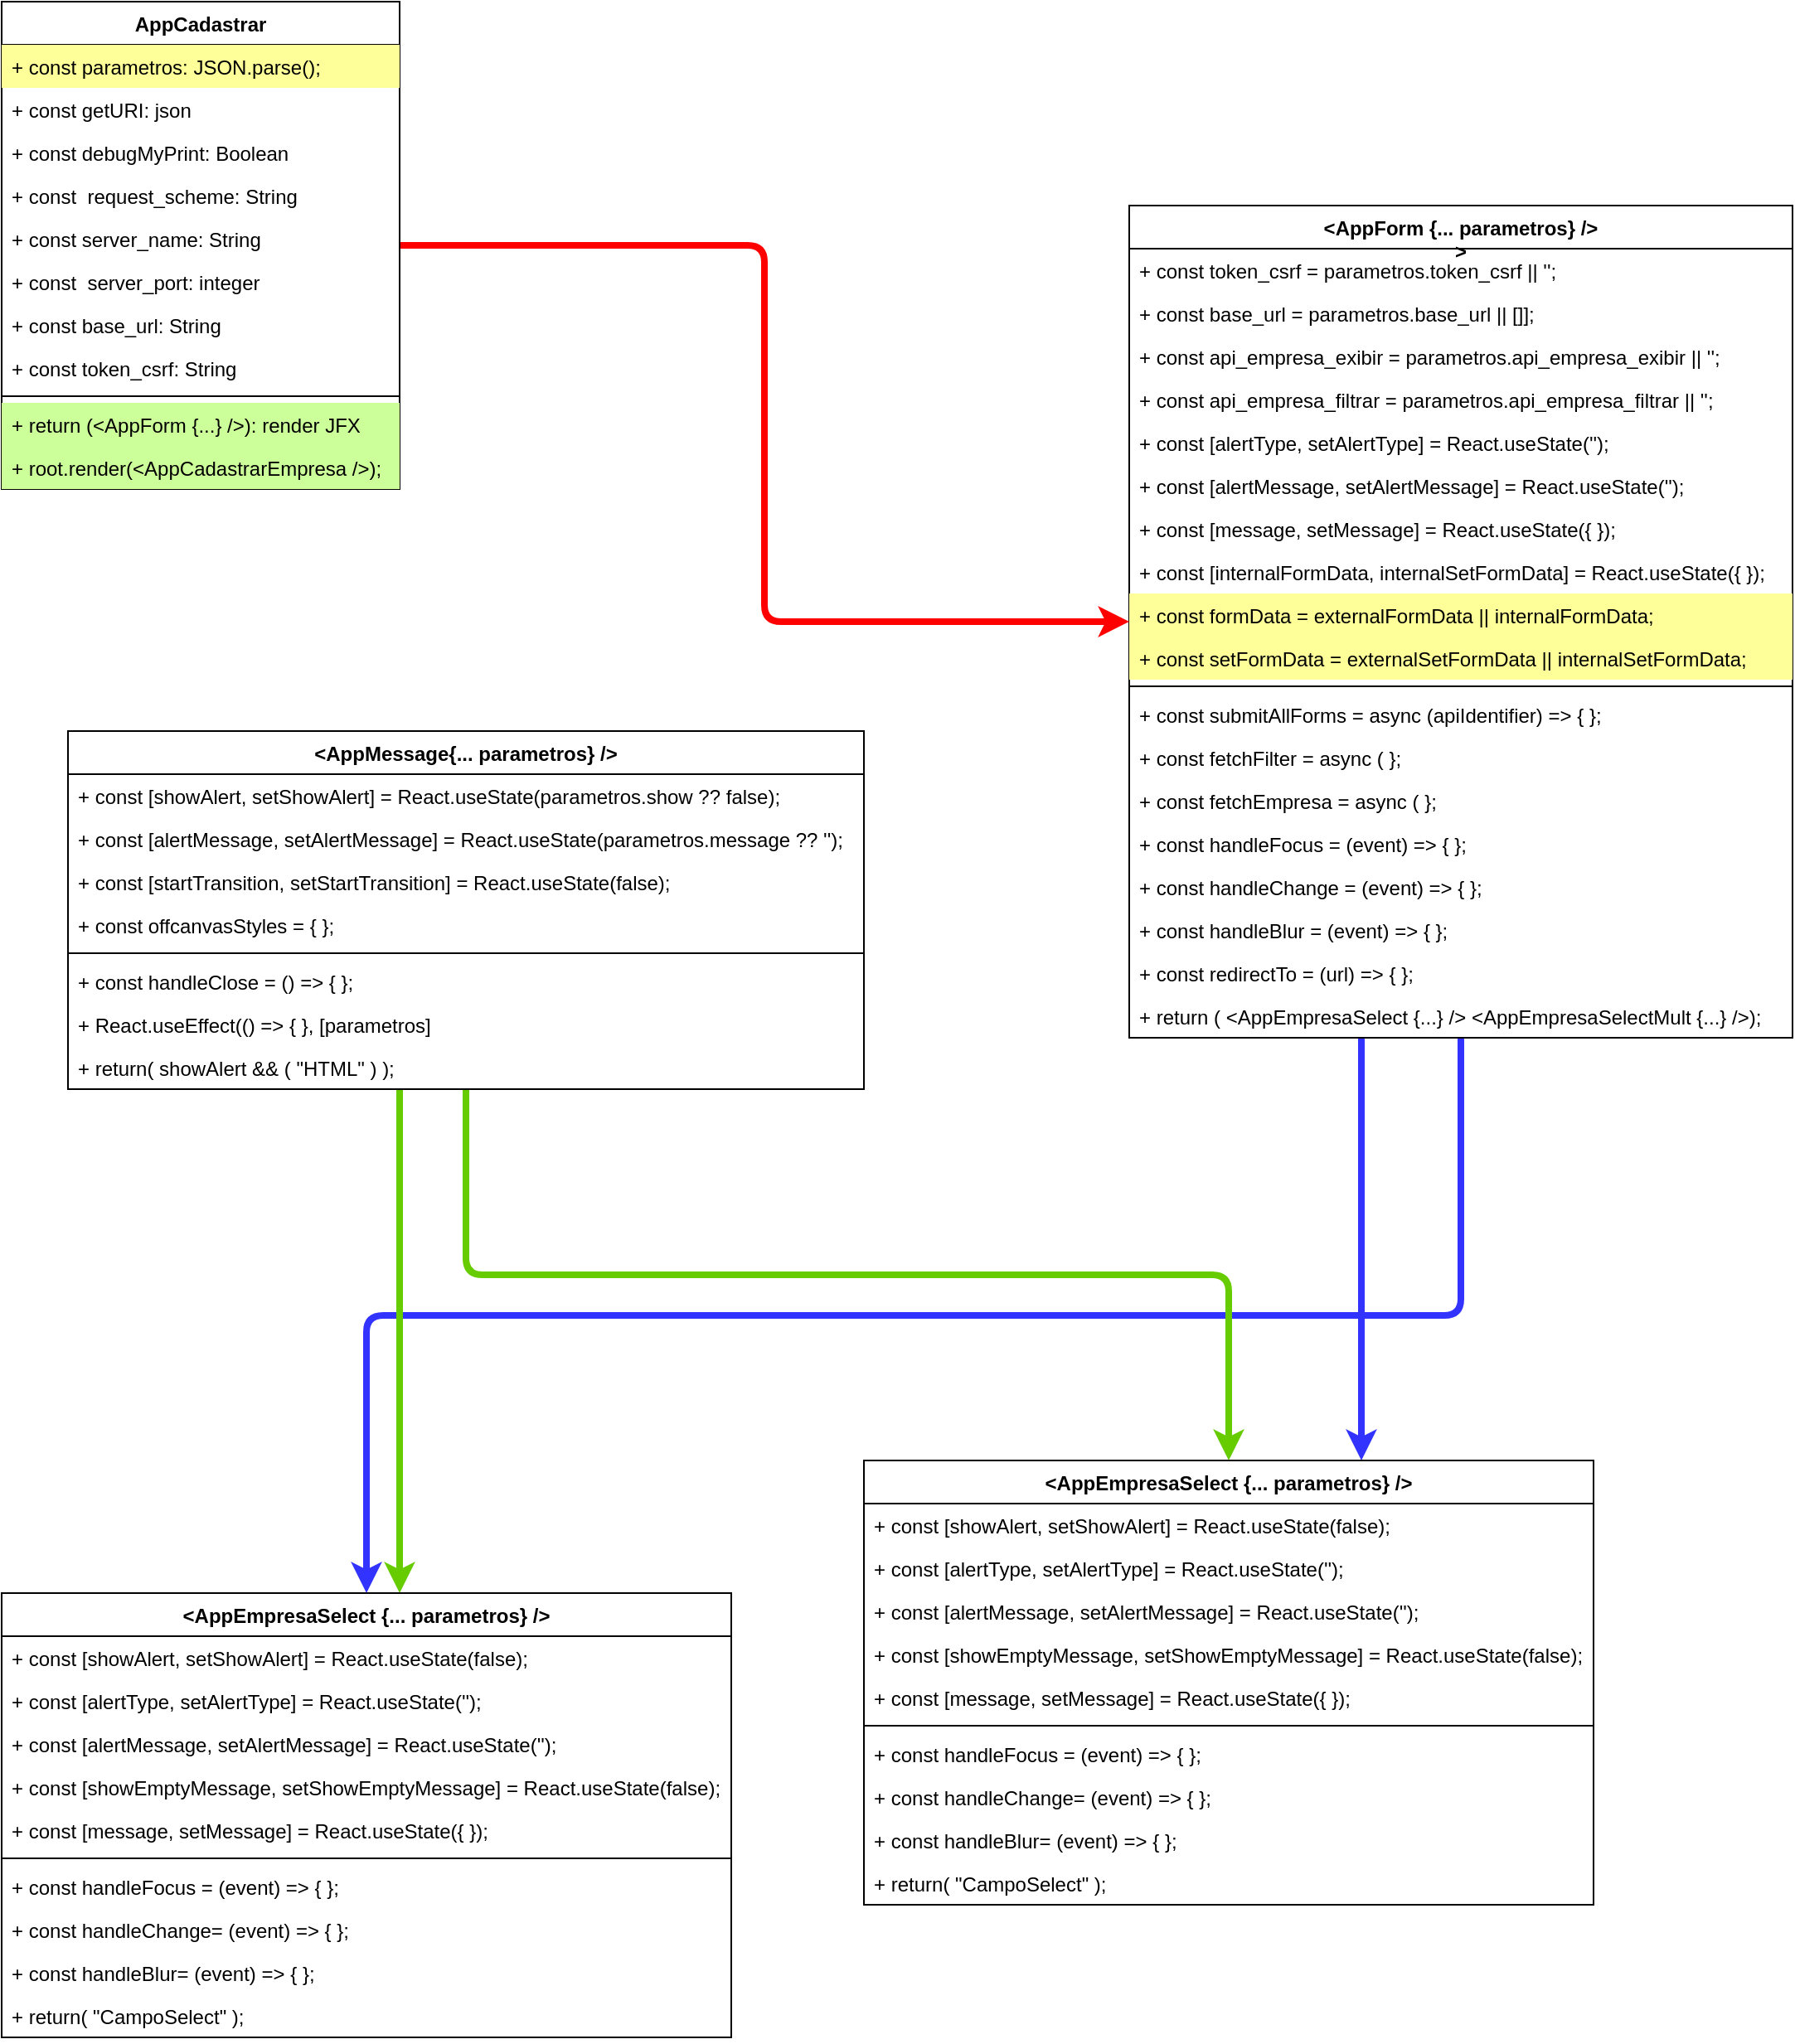 <mxfile>
    <diagram id="RRRTEX8sp4v0L56JPBFA" name="Page-1">
        <mxGraphModel dx="1431" dy="804" grid="1" gridSize="10" guides="1" tooltips="1" connect="1" arrows="1" fold="1" page="1" pageScale="1" pageWidth="1169" pageHeight="827" background="#FFFFFF" math="0" shadow="0">
            <root>
                <mxCell id="0"/>
                <mxCell id="1" parent="0"/>
                <mxCell id="76" style="edgeStyle=elbowEdgeStyle;html=1;fontFamily=Helvetica;fontSize=12;fontColor=default;startSize=26;strokeColor=#3333FF;strokeWidth=4;" edge="1" parent="1" source="6" target="39">
                    <mxGeometry relative="1" as="geometry"/>
                </mxCell>
                <mxCell id="77" style="edgeStyle=elbowEdgeStyle;html=1;fontFamily=Helvetica;fontSize=12;fontColor=default;startSize=26;elbow=vertical;strokeColor=#3333FF;strokeWidth=4;" edge="1" parent="1" source="6" target="63">
                    <mxGeometry relative="1" as="geometry"/>
                </mxCell>
                <mxCell id="6" value="&lt;AppForm {... parametros} /&gt;&#10;&gt;" style="swimlane;fontStyle=1;align=center;verticalAlign=top;childLayout=stackLayout;horizontal=1;startSize=26;horizontalStack=0;resizeParent=1;resizeParentMax=0;resizeLast=0;collapsible=1;marginBottom=0;swimlaneFillColor=#FFFFFF;" vertex="1" parent="1">
                    <mxGeometry x="720" y="163" width="400" height="502" as="geometry"/>
                </mxCell>
                <mxCell id="7" value="+ const token_csrf = parametros.token_csrf || '';" style="text;strokeColor=none;fillColor=none;align=left;verticalAlign=top;spacingLeft=4;spacingRight=4;overflow=hidden;rotatable=0;points=[[0,0.5],[1,0.5]];portConstraint=eastwest;" vertex="1" parent="6">
                    <mxGeometry y="26" width="400" height="26" as="geometry"/>
                </mxCell>
                <mxCell id="18" value="+ const base_url = parametros.base_url || []];" style="text;strokeColor=none;fillColor=none;align=left;verticalAlign=top;spacingLeft=4;spacingRight=4;overflow=hidden;rotatable=0;points=[[0,0.5],[1,0.5]];portConstraint=eastwest;" vertex="1" parent="6">
                    <mxGeometry y="52" width="400" height="26" as="geometry"/>
                </mxCell>
                <mxCell id="17" value="+ const api_empresa_exibir = parametros.api_empresa_exibir || '';" style="text;strokeColor=none;fillColor=none;align=left;verticalAlign=top;spacingLeft=4;spacingRight=4;overflow=hidden;rotatable=0;points=[[0,0.5],[1,0.5]];portConstraint=eastwest;" vertex="1" parent="6">
                    <mxGeometry y="78" width="400" height="26" as="geometry"/>
                </mxCell>
                <mxCell id="24" value="+ const api_empresa_filtrar = parametros.api_empresa_filtrar || '';&#10;" style="text;strokeColor=none;fillColor=none;align=left;verticalAlign=top;spacingLeft=4;spacingRight=4;overflow=hidden;rotatable=0;points=[[0,0.5],[1,0.5]];portConstraint=eastwest;" vertex="1" parent="6">
                    <mxGeometry y="104" width="400" height="26" as="geometry"/>
                </mxCell>
                <mxCell id="23" value="+ const [alertType, setAlertType] = React.useState('');" style="text;strokeColor=none;fillColor=none;align=left;verticalAlign=top;spacingLeft=4;spacingRight=4;overflow=hidden;rotatable=0;points=[[0,0.5],[1,0.5]];portConstraint=eastwest;" vertex="1" parent="6">
                    <mxGeometry y="130" width="400" height="26" as="geometry"/>
                </mxCell>
                <mxCell id="22" value="+ const [alertMessage, setAlertMessage] = React.useState('');" style="text;strokeColor=none;fillColor=none;align=left;verticalAlign=top;spacingLeft=4;spacingRight=4;overflow=hidden;rotatable=0;points=[[0,0.5],[1,0.5]];portConstraint=eastwest;" vertex="1" parent="6">
                    <mxGeometry y="156" width="400" height="26" as="geometry"/>
                </mxCell>
                <mxCell id="21" value="+ const [message, setMessage] = React.useState({ });" style="text;strokeColor=none;fillColor=none;align=left;verticalAlign=top;spacingLeft=4;spacingRight=4;overflow=hidden;rotatable=0;points=[[0,0.5],[1,0.5]];portConstraint=eastwest;" vertex="1" parent="6">
                    <mxGeometry y="182" width="400" height="26" as="geometry"/>
                </mxCell>
                <mxCell id="20" value="+ const [internalFormData, internalSetFormData] = React.useState({ });" style="text;strokeColor=none;fillColor=none;align=left;verticalAlign=top;spacingLeft=4;spacingRight=4;overflow=hidden;rotatable=0;points=[[0,0.5],[1,0.5]];portConstraint=eastwest;" vertex="1" parent="6">
                    <mxGeometry y="208" width="400" height="26" as="geometry"/>
                </mxCell>
                <mxCell id="35" value="+ const formData = externalFormData || internalFormData;" style="text;strokeColor=none;fillColor=#FFFF99;align=left;verticalAlign=top;spacingLeft=4;spacingRight=4;overflow=hidden;rotatable=0;points=[[0,0.5],[1,0.5]];portConstraint=eastwest;" vertex="1" parent="6">
                    <mxGeometry y="234" width="400" height="26" as="geometry"/>
                </mxCell>
                <mxCell id="36" value="+ const setFormData = externalSetFormData || internalSetFormData;" style="text;strokeColor=none;fillColor=#FFFF99;align=left;verticalAlign=top;spacingLeft=4;spacingRight=4;overflow=hidden;rotatable=0;points=[[0,0.5],[1,0.5]];portConstraint=eastwest;" vertex="1" parent="6">
                    <mxGeometry y="260" width="400" height="26" as="geometry"/>
                </mxCell>
                <mxCell id="8" value="" style="line;strokeWidth=1;fillColor=none;align=left;verticalAlign=middle;spacingTop=-1;spacingLeft=3;spacingRight=3;rotatable=0;labelPosition=right;points=[];portConstraint=eastwest;strokeColor=inherit;" vertex="1" parent="6">
                    <mxGeometry y="286" width="400" height="8" as="geometry"/>
                </mxCell>
                <mxCell id="9" value="+ const submitAllForms = async (apiIdentifier) =&gt; { };" style="text;strokeColor=none;fillColor=none;align=left;verticalAlign=top;spacingLeft=4;spacingRight=4;overflow=hidden;rotatable=0;points=[[0,0.5],[1,0.5]];portConstraint=eastwest;" vertex="1" parent="6">
                    <mxGeometry y="294" width="400" height="26" as="geometry"/>
                </mxCell>
                <mxCell id="30" value="+ const fetchFilter = async ( };" style="text;strokeColor=none;fillColor=none;align=left;verticalAlign=top;spacingLeft=4;spacingRight=4;overflow=hidden;rotatable=0;points=[[0,0.5],[1,0.5]];portConstraint=eastwest;" vertex="1" parent="6">
                    <mxGeometry y="320" width="400" height="26" as="geometry"/>
                </mxCell>
                <mxCell id="31" value="+ const fetchEmpresa = async ( };" style="text;strokeColor=none;fillColor=none;align=left;verticalAlign=top;spacingLeft=4;spacingRight=4;overflow=hidden;rotatable=0;points=[[0,0.5],[1,0.5]];portConstraint=eastwest;" vertex="1" parent="6">
                    <mxGeometry y="346" width="400" height="26" as="geometry"/>
                </mxCell>
                <mxCell id="32" value="+ const handleFocus = (event) =&gt; { };" style="text;strokeColor=none;fillColor=none;align=left;verticalAlign=top;spacingLeft=4;spacingRight=4;overflow=hidden;rotatable=0;points=[[0,0.5],[1,0.5]];portConstraint=eastwest;" vertex="1" parent="6">
                    <mxGeometry y="372" width="400" height="26" as="geometry"/>
                </mxCell>
                <mxCell id="33" value="+ const handleChange = (event) =&gt; { };" style="text;strokeColor=none;fillColor=none;align=left;verticalAlign=top;spacingLeft=4;spacingRight=4;overflow=hidden;rotatable=0;points=[[0,0.5],[1,0.5]];portConstraint=eastwest;" vertex="1" parent="6">
                    <mxGeometry y="398" width="400" height="26" as="geometry"/>
                </mxCell>
                <mxCell id="34" value="+ const handleBlur = (event) =&gt; { };" style="text;strokeColor=none;fillColor=none;align=left;verticalAlign=top;spacingLeft=4;spacingRight=4;overflow=hidden;rotatable=0;points=[[0,0.5],[1,0.5]];portConstraint=eastwest;" vertex="1" parent="6">
                    <mxGeometry y="424" width="400" height="26" as="geometry"/>
                </mxCell>
                <mxCell id="37" value="+ const redirectTo = (url) =&gt; { };" style="text;strokeColor=none;fillColor=none;align=left;verticalAlign=top;spacingLeft=4;spacingRight=4;overflow=hidden;rotatable=0;points=[[0,0.5],[1,0.5]];portConstraint=eastwest;" vertex="1" parent="6">
                    <mxGeometry y="450" width="400" height="26" as="geometry"/>
                </mxCell>
                <mxCell id="38" value="+ return ( &lt;AppEmpresaSelect {...} /&gt; &lt;AppEmpresaSelectMult {...} /&gt;);" style="text;strokeColor=none;fillColor=none;align=left;verticalAlign=top;spacingLeft=4;spacingRight=4;overflow=hidden;rotatable=0;points=[[0,0.5],[1,0.5]];portConstraint=eastwest;" vertex="1" parent="6">
                    <mxGeometry y="476" width="400" height="26" as="geometry"/>
                </mxCell>
                <mxCell id="74" style="edgeStyle=elbowEdgeStyle;html=1;fontFamily=Helvetica;fontSize=12;fontColor=default;startSize=26;strokeColor=#FF0000;strokeWidth=4;" edge="1" parent="1" source="2" target="6">
                    <mxGeometry relative="1" as="geometry"/>
                </mxCell>
                <mxCell id="2" value="AppCadastrar" style="swimlane;fontStyle=1;align=center;verticalAlign=top;childLayout=stackLayout;horizontal=1;startSize=26;horizontalStack=0;resizeParent=1;resizeParentMax=0;resizeLast=0;collapsible=1;marginBottom=0;gradientColor=none;swimlaneFillColor=#FFFFFF;" parent="1" vertex="1">
                    <mxGeometry x="40" y="40" width="240" height="294" as="geometry"/>
                </mxCell>
                <mxCell id="3" value="+ const parametros: JSON.parse();" style="text;strokeColor=none;fillColor=#FFFF99;align=left;verticalAlign=top;spacingLeft=4;spacingRight=4;overflow=hidden;rotatable=0;points=[[0,0.5],[1,0.5]];portConstraint=eastwest;" parent="2" vertex="1">
                    <mxGeometry y="26" width="240" height="26" as="geometry"/>
                </mxCell>
                <mxCell id="29" value="+ const getURI: json" style="text;strokeColor=none;fillColor=none;align=left;verticalAlign=top;spacingLeft=4;spacingRight=4;overflow=hidden;rotatable=0;points=[[0,0.5],[1,0.5]];portConstraint=eastwest;" vertex="1" parent="2">
                    <mxGeometry y="52" width="240" height="26" as="geometry"/>
                </mxCell>
                <mxCell id="10" value="+ const debugMyPrint: Boolean" style="text;strokeColor=none;fillColor=none;align=left;verticalAlign=top;spacingLeft=4;spacingRight=4;overflow=hidden;rotatable=0;points=[[0,0.5],[1,0.5]];portConstraint=eastwest;" vertex="1" parent="2">
                    <mxGeometry y="78" width="240" height="26" as="geometry"/>
                </mxCell>
                <mxCell id="11" value="+ const  request_scheme: String" style="text;strokeColor=none;fillColor=none;align=left;verticalAlign=top;spacingLeft=4;spacingRight=4;overflow=hidden;rotatable=0;points=[[0,0.5],[1,0.5]];portConstraint=eastwest;" vertex="1" parent="2">
                    <mxGeometry y="104" width="240" height="26" as="geometry"/>
                </mxCell>
                <mxCell id="12" value="+ const server_name: String" style="text;strokeColor=none;fillColor=none;align=left;verticalAlign=top;spacingLeft=4;spacingRight=4;overflow=hidden;rotatable=0;points=[[0,0.5],[1,0.5]];portConstraint=eastwest;" vertex="1" parent="2">
                    <mxGeometry y="130" width="240" height="26" as="geometry"/>
                </mxCell>
                <mxCell id="13" value="+ const  server_port: integer" style="text;strokeColor=none;fillColor=none;align=left;verticalAlign=top;spacingLeft=4;spacingRight=4;overflow=hidden;rotatable=0;points=[[0,0.5],[1,0.5]];portConstraint=eastwest;" vertex="1" parent="2">
                    <mxGeometry y="156" width="240" height="26" as="geometry"/>
                </mxCell>
                <mxCell id="14" value="+ const base_url: String" style="text;strokeColor=none;fillColor=none;align=left;verticalAlign=top;spacingLeft=4;spacingRight=4;overflow=hidden;rotatable=0;points=[[0,0.5],[1,0.5]];portConstraint=eastwest;" vertex="1" parent="2">
                    <mxGeometry y="182" width="240" height="26" as="geometry"/>
                </mxCell>
                <mxCell id="15" value="+ const token_csrf: String" style="text;strokeColor=none;fillColor=none;align=left;verticalAlign=top;spacingLeft=4;spacingRight=4;overflow=hidden;rotatable=0;points=[[0,0.5],[1,0.5]];portConstraint=eastwest;" vertex="1" parent="2">
                    <mxGeometry y="208" width="240" height="26" as="geometry"/>
                </mxCell>
                <mxCell id="4" value="" style="line;strokeWidth=1;fillColor=none;align=left;verticalAlign=middle;spacingTop=-1;spacingLeft=3;spacingRight=3;rotatable=0;labelPosition=right;points=[];portConstraint=eastwest;strokeColor=inherit;" parent="2" vertex="1">
                    <mxGeometry y="234" width="240" height="8" as="geometry"/>
                </mxCell>
                <mxCell id="5" value="+ return (&lt;AppForm {...} /&gt;): render JFX" style="text;strokeColor=none;fillColor=#CCFF99;align=left;verticalAlign=top;spacingLeft=4;spacingRight=4;overflow=hidden;rotatable=0;points=[[0,0.5],[1,0.5]];portConstraint=eastwest;" parent="2" vertex="1">
                    <mxGeometry y="242" width="240" height="26" as="geometry"/>
                </mxCell>
                <mxCell id="16" value="+ root.render(&lt;AppCadastrarEmpresa /&gt;);" style="text;strokeColor=none;fillColor=#CCFF99;align=left;verticalAlign=top;spacingLeft=4;spacingRight=4;overflow=hidden;rotatable=0;points=[[0,0.5],[1,0.5]];portConstraint=eastwest;" vertex="1" parent="2">
                    <mxGeometry y="268" width="240" height="26" as="geometry"/>
                </mxCell>
                <mxCell id="39" value="&lt;AppEmpresaSelect {... parametros} /&gt;" style="swimlane;fontStyle=1;align=center;verticalAlign=top;childLayout=stackLayout;horizontal=1;startSize=26;horizontalStack=0;resizeParent=1;resizeParentMax=0;resizeLast=0;collapsible=1;marginBottom=0;strokeColor=default;fontFamily=Helvetica;fontSize=12;fontColor=default;fillColor=default;swimlaneFillColor=#FFFFFF;" vertex="1" parent="1">
                    <mxGeometry x="560" y="920" width="440" height="268" as="geometry"/>
                </mxCell>
                <mxCell id="40" value="+ const [showAlert, setShowAlert] = React.useState(false);" style="text;strokeColor=none;fillColor=none;align=left;verticalAlign=top;spacingLeft=4;spacingRight=4;overflow=hidden;rotatable=0;points=[[0,0.5],[1,0.5]];portConstraint=eastwest;fontFamily=Helvetica;fontSize=12;fontColor=default;startSize=26;" vertex="1" parent="39">
                    <mxGeometry y="26" width="440" height="26" as="geometry"/>
                </mxCell>
                <mxCell id="46" value="+ const [alertType, setAlertType] = React.useState('');" style="text;strokeColor=none;fillColor=none;align=left;verticalAlign=top;spacingLeft=4;spacingRight=4;overflow=hidden;rotatable=0;points=[[0,0.5],[1,0.5]];portConstraint=eastwest;fontFamily=Helvetica;fontSize=12;fontColor=default;startSize=26;" vertex="1" parent="39">
                    <mxGeometry y="52" width="440" height="26" as="geometry"/>
                </mxCell>
                <mxCell id="45" value="+ const [alertMessage, setAlertMessage] = React.useState('');" style="text;strokeColor=none;fillColor=none;align=left;verticalAlign=top;spacingLeft=4;spacingRight=4;overflow=hidden;rotatable=0;points=[[0,0.5],[1,0.5]];portConstraint=eastwest;fontFamily=Helvetica;fontSize=12;fontColor=default;startSize=26;" vertex="1" parent="39">
                    <mxGeometry y="78" width="440" height="26" as="geometry"/>
                </mxCell>
                <mxCell id="44" value="+ const [showEmptyMessage, setShowEmptyMessage] = React.useState(false);" style="text;strokeColor=none;fillColor=none;align=left;verticalAlign=top;spacingLeft=4;spacingRight=4;overflow=hidden;rotatable=0;points=[[0,0.5],[1,0.5]];portConstraint=eastwest;fontFamily=Helvetica;fontSize=12;fontColor=default;startSize=26;" vertex="1" parent="39">
                    <mxGeometry y="104" width="440" height="26" as="geometry"/>
                </mxCell>
                <mxCell id="43" value="+ const [message, setMessage] = React.useState({ });" style="text;strokeColor=none;fillColor=none;align=left;verticalAlign=top;spacingLeft=4;spacingRight=4;overflow=hidden;rotatable=0;points=[[0,0.5],[1,0.5]];portConstraint=eastwest;fontFamily=Helvetica;fontSize=12;fontColor=default;startSize=26;" vertex="1" parent="39">
                    <mxGeometry y="130" width="440" height="26" as="geometry"/>
                </mxCell>
                <mxCell id="41" value="" style="line;strokeWidth=1;fillColor=none;align=left;verticalAlign=middle;spacingTop=-1;spacingLeft=3;spacingRight=3;rotatable=0;labelPosition=right;points=[];portConstraint=eastwest;strokeColor=inherit;fontFamily=Helvetica;fontSize=12;fontColor=default;startSize=26;" vertex="1" parent="39">
                    <mxGeometry y="156" width="440" height="8" as="geometry"/>
                </mxCell>
                <mxCell id="42" value="+ const handleFocus = (event) =&gt; { };" style="text;strokeColor=none;fillColor=none;align=left;verticalAlign=top;spacingLeft=4;spacingRight=4;overflow=hidden;rotatable=0;points=[[0,0.5],[1,0.5]];portConstraint=eastwest;fontFamily=Helvetica;fontSize=12;fontColor=default;startSize=26;" vertex="1" parent="39">
                    <mxGeometry y="164" width="440" height="26" as="geometry"/>
                </mxCell>
                <mxCell id="47" value="+ const handleChange= (event) =&gt; { };" style="text;strokeColor=none;fillColor=none;align=left;verticalAlign=top;spacingLeft=4;spacingRight=4;overflow=hidden;rotatable=0;points=[[0,0.5],[1,0.5]];portConstraint=eastwest;fontFamily=Helvetica;fontSize=12;fontColor=default;startSize=26;" vertex="1" parent="39">
                    <mxGeometry y="190" width="440" height="26" as="geometry"/>
                </mxCell>
                <mxCell id="48" value="+ const handleBlur= (event) =&gt; { };" style="text;strokeColor=none;fillColor=none;align=left;verticalAlign=top;spacingLeft=4;spacingRight=4;overflow=hidden;rotatable=0;points=[[0,0.5],[1,0.5]];portConstraint=eastwest;fontFamily=Helvetica;fontSize=12;fontColor=default;startSize=26;" vertex="1" parent="39">
                    <mxGeometry y="216" width="440" height="26" as="geometry"/>
                </mxCell>
                <mxCell id="49" value="+ return( &quot;CampoSelect&quot; );" style="text;strokeColor=none;fillColor=none;align=left;verticalAlign=top;spacingLeft=4;spacingRight=4;overflow=hidden;rotatable=0;points=[[0,0.5],[1,0.5]];portConstraint=eastwest;fontFamily=Helvetica;fontSize=12;fontColor=default;startSize=26;" vertex="1" parent="39">
                    <mxGeometry y="242" width="440" height="26" as="geometry"/>
                </mxCell>
                <mxCell id="78" style="edgeStyle=elbowEdgeStyle;html=1;fontFamily=Helvetica;fontSize=12;fontColor=default;startSize=26;strokeColor=#66CC00;strokeWidth=4;" edge="1" parent="1" source="51" target="63">
                    <mxGeometry relative="1" as="geometry"/>
                </mxCell>
                <mxCell id="79" style="edgeStyle=elbowEdgeStyle;html=1;fontFamily=Helvetica;fontSize=12;fontColor=default;startSize=26;elbow=vertical;strokeColor=#66CC00;strokeWidth=4;" edge="1" parent="1" source="51" target="39">
                    <mxGeometry relative="1" as="geometry"/>
                </mxCell>
                <mxCell id="51" value="&lt;AppMessage{... parametros} /&gt;" style="swimlane;fontStyle=1;align=center;verticalAlign=top;childLayout=stackLayout;horizontal=1;startSize=26;horizontalStack=0;resizeParent=1;resizeParentMax=0;resizeLast=0;collapsible=1;marginBottom=0;strokeColor=default;fontFamily=Helvetica;fontSize=12;fontColor=default;fillColor=default;swimlaneFillColor=#FFFFFF;" vertex="1" parent="1">
                    <mxGeometry x="80" y="480" width="480" height="216" as="geometry"/>
                </mxCell>
                <mxCell id="52" value="+ const [showAlert, setShowAlert] = React.useState(parametros.show ?? false);" style="text;strokeColor=none;fillColor=none;align=left;verticalAlign=top;spacingLeft=4;spacingRight=4;overflow=hidden;rotatable=0;points=[[0,0.5],[1,0.5]];portConstraint=eastwest;fontFamily=Helvetica;fontSize=12;fontColor=default;startSize=26;" vertex="1" parent="51">
                    <mxGeometry y="26" width="480" height="26" as="geometry"/>
                </mxCell>
                <mxCell id="53" value="+ const [alertMessage, setAlertMessage] = React.useState(parametros.message ?? '');" style="text;strokeColor=none;fillColor=none;align=left;verticalAlign=top;spacingLeft=4;spacingRight=4;overflow=hidden;rotatable=0;points=[[0,0.5],[1,0.5]];portConstraint=eastwest;fontFamily=Helvetica;fontSize=12;fontColor=default;startSize=26;" vertex="1" parent="51">
                    <mxGeometry y="52" width="480" height="26" as="geometry"/>
                </mxCell>
                <mxCell id="54" value="+ const [startTransition, setStartTransition] = React.useState(false);" style="text;strokeColor=none;fillColor=none;align=left;verticalAlign=top;spacingLeft=4;spacingRight=4;overflow=hidden;rotatable=0;points=[[0,0.5],[1,0.5]];portConstraint=eastwest;fontFamily=Helvetica;fontSize=12;fontColor=default;startSize=26;" vertex="1" parent="51">
                    <mxGeometry y="78" width="480" height="26" as="geometry"/>
                </mxCell>
                <mxCell id="62" value="+ const offcanvasStyles = { };" style="text;strokeColor=none;fillColor=none;align=left;verticalAlign=top;spacingLeft=4;spacingRight=4;overflow=hidden;rotatable=0;points=[[0,0.5],[1,0.5]];portConstraint=eastwest;fontFamily=Helvetica;fontSize=12;fontColor=default;startSize=26;" vertex="1" parent="51">
                    <mxGeometry y="104" width="480" height="26" as="geometry"/>
                </mxCell>
                <mxCell id="57" value="" style="line;strokeWidth=1;fillColor=none;align=left;verticalAlign=middle;spacingTop=-1;spacingLeft=3;spacingRight=3;rotatable=0;labelPosition=right;points=[];portConstraint=eastwest;strokeColor=inherit;fontFamily=Helvetica;fontSize=12;fontColor=default;startSize=26;" vertex="1" parent="51">
                    <mxGeometry y="130" width="480" height="8" as="geometry"/>
                </mxCell>
                <mxCell id="58" value="+ const handleClose = () =&gt; { };" style="text;strokeColor=none;fillColor=none;align=left;verticalAlign=top;spacingLeft=4;spacingRight=4;overflow=hidden;rotatable=0;points=[[0,0.5],[1,0.5]];portConstraint=eastwest;fontFamily=Helvetica;fontSize=12;fontColor=default;startSize=26;" vertex="1" parent="51">
                    <mxGeometry y="138" width="480" height="26" as="geometry"/>
                </mxCell>
                <mxCell id="59" value="+ React.useEffect(() =&gt; { }, [parametros]" style="text;strokeColor=none;fillColor=none;align=left;verticalAlign=top;spacingLeft=4;spacingRight=4;overflow=hidden;rotatable=0;points=[[0,0.5],[1,0.5]];portConstraint=eastwest;fontFamily=Helvetica;fontSize=12;fontColor=default;startSize=26;" vertex="1" parent="51">
                    <mxGeometry y="164" width="480" height="26" as="geometry"/>
                </mxCell>
                <mxCell id="61" value="+ return( showAlert &amp;&amp; ( &quot;HTML&quot; ) );" style="text;strokeColor=none;fillColor=none;align=left;verticalAlign=top;spacingLeft=4;spacingRight=4;overflow=hidden;rotatable=0;points=[[0,0.5],[1,0.5]];portConstraint=eastwest;fontFamily=Helvetica;fontSize=12;fontColor=default;startSize=26;" vertex="1" parent="51">
                    <mxGeometry y="190" width="480" height="26" as="geometry"/>
                </mxCell>
                <mxCell id="63" value="&lt;AppEmpresaSelect {... parametros} /&gt;" style="swimlane;fontStyle=1;align=center;verticalAlign=top;childLayout=stackLayout;horizontal=1;startSize=26;horizontalStack=0;resizeParent=1;resizeParentMax=0;resizeLast=0;collapsible=1;marginBottom=0;strokeColor=default;fontFamily=Helvetica;fontSize=12;fontColor=default;fillColor=default;swimlaneFillColor=#FFFFFF;" vertex="1" parent="1">
                    <mxGeometry x="40" y="1000" width="440" height="268" as="geometry"/>
                </mxCell>
                <mxCell id="64" value="+ const [showAlert, setShowAlert] = React.useState(false);" style="text;strokeColor=none;fillColor=none;align=left;verticalAlign=top;spacingLeft=4;spacingRight=4;overflow=hidden;rotatable=0;points=[[0,0.5],[1,0.5]];portConstraint=eastwest;fontFamily=Helvetica;fontSize=12;fontColor=default;startSize=26;" vertex="1" parent="63">
                    <mxGeometry y="26" width="440" height="26" as="geometry"/>
                </mxCell>
                <mxCell id="65" value="+ const [alertType, setAlertType] = React.useState('');" style="text;strokeColor=none;fillColor=none;align=left;verticalAlign=top;spacingLeft=4;spacingRight=4;overflow=hidden;rotatable=0;points=[[0,0.5],[1,0.5]];portConstraint=eastwest;fontFamily=Helvetica;fontSize=12;fontColor=default;startSize=26;" vertex="1" parent="63">
                    <mxGeometry y="52" width="440" height="26" as="geometry"/>
                </mxCell>
                <mxCell id="66" value="+ const [alertMessage, setAlertMessage] = React.useState('');" style="text;strokeColor=none;fillColor=none;align=left;verticalAlign=top;spacingLeft=4;spacingRight=4;overflow=hidden;rotatable=0;points=[[0,0.5],[1,0.5]];portConstraint=eastwest;fontFamily=Helvetica;fontSize=12;fontColor=default;startSize=26;" vertex="1" parent="63">
                    <mxGeometry y="78" width="440" height="26" as="geometry"/>
                </mxCell>
                <mxCell id="67" value="+ const [showEmptyMessage, setShowEmptyMessage] = React.useState(false);" style="text;strokeColor=none;fillColor=none;align=left;verticalAlign=top;spacingLeft=4;spacingRight=4;overflow=hidden;rotatable=0;points=[[0,0.5],[1,0.5]];portConstraint=eastwest;fontFamily=Helvetica;fontSize=12;fontColor=default;startSize=26;" vertex="1" parent="63">
                    <mxGeometry y="104" width="440" height="26" as="geometry"/>
                </mxCell>
                <mxCell id="68" value="+ const [message, setMessage] = React.useState({ });" style="text;strokeColor=none;fillColor=none;align=left;verticalAlign=top;spacingLeft=4;spacingRight=4;overflow=hidden;rotatable=0;points=[[0,0.5],[1,0.5]];portConstraint=eastwest;fontFamily=Helvetica;fontSize=12;fontColor=default;startSize=26;" vertex="1" parent="63">
                    <mxGeometry y="130" width="440" height="26" as="geometry"/>
                </mxCell>
                <mxCell id="69" value="" style="line;strokeWidth=1;fillColor=none;align=left;verticalAlign=middle;spacingTop=-1;spacingLeft=3;spacingRight=3;rotatable=0;labelPosition=right;points=[];portConstraint=eastwest;strokeColor=inherit;fontFamily=Helvetica;fontSize=12;fontColor=default;startSize=26;" vertex="1" parent="63">
                    <mxGeometry y="156" width="440" height="8" as="geometry"/>
                </mxCell>
                <mxCell id="70" value="+ const handleFocus = (event) =&gt; { };" style="text;strokeColor=none;fillColor=none;align=left;verticalAlign=top;spacingLeft=4;spacingRight=4;overflow=hidden;rotatable=0;points=[[0,0.5],[1,0.5]];portConstraint=eastwest;fontFamily=Helvetica;fontSize=12;fontColor=default;startSize=26;" vertex="1" parent="63">
                    <mxGeometry y="164" width="440" height="26" as="geometry"/>
                </mxCell>
                <mxCell id="71" value="+ const handleChange= (event) =&gt; { };" style="text;strokeColor=none;fillColor=none;align=left;verticalAlign=top;spacingLeft=4;spacingRight=4;overflow=hidden;rotatable=0;points=[[0,0.5],[1,0.5]];portConstraint=eastwest;fontFamily=Helvetica;fontSize=12;fontColor=default;startSize=26;" vertex="1" parent="63">
                    <mxGeometry y="190" width="440" height="26" as="geometry"/>
                </mxCell>
                <mxCell id="72" value="+ const handleBlur= (event) =&gt; { };" style="text;strokeColor=none;fillColor=none;align=left;verticalAlign=top;spacingLeft=4;spacingRight=4;overflow=hidden;rotatable=0;points=[[0,0.5],[1,0.5]];portConstraint=eastwest;fontFamily=Helvetica;fontSize=12;fontColor=default;startSize=26;" vertex="1" parent="63">
                    <mxGeometry y="216" width="440" height="26" as="geometry"/>
                </mxCell>
                <mxCell id="73" value="+ return( &quot;CampoSelect&quot; );" style="text;strokeColor=none;fillColor=none;align=left;verticalAlign=top;spacingLeft=4;spacingRight=4;overflow=hidden;rotatable=0;points=[[0,0.5],[1,0.5]];portConstraint=eastwest;fontFamily=Helvetica;fontSize=12;fontColor=default;startSize=26;" vertex="1" parent="63">
                    <mxGeometry y="242" width="440" height="26" as="geometry"/>
                </mxCell>
            </root>
        </mxGraphModel>
    </diagram>
</mxfile>